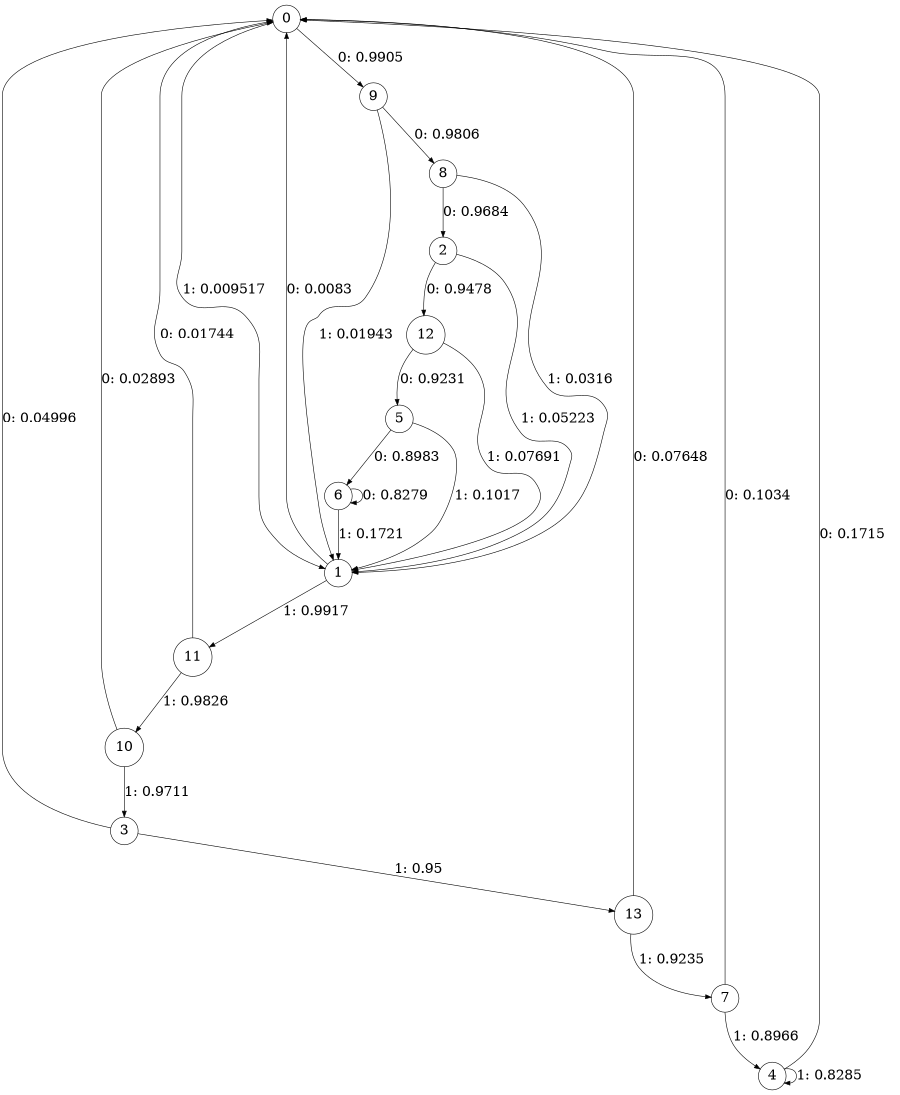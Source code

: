 digraph "ch4_random_source_L9" {
size = "6,8.5";
ratio = "fill";
node [shape = circle];
node [fontsize = 24];
edge [fontsize = 24];
0 -> 9 [label = "0: 0.9905   "];
0 -> 1 [label = "1: 0.009517  "];
1 -> 0 [label = "0: 0.0083   "];
1 -> 11 [label = "1: 0.9917   "];
2 -> 12 [label = "0: 0.9478   "];
2 -> 1 [label = "1: 0.05223  "];
3 -> 0 [label = "0: 0.04996  "];
3 -> 13 [label = "1: 0.95     "];
4 -> 0 [label = "0: 0.1715   "];
4 -> 4 [label = "1: 0.8285   "];
5 -> 6 [label = "0: 0.8983   "];
5 -> 1 [label = "1: 0.1017   "];
6 -> 6 [label = "0: 0.8279   "];
6 -> 1 [label = "1: 0.1721   "];
7 -> 0 [label = "0: 0.1034   "];
7 -> 4 [label = "1: 0.8966   "];
8 -> 2 [label = "0: 0.9684   "];
8 -> 1 [label = "1: 0.0316   "];
9 -> 8 [label = "0: 0.9806   "];
9 -> 1 [label = "1: 0.01943  "];
10 -> 0 [label = "0: 0.02893  "];
10 -> 3 [label = "1: 0.9711   "];
11 -> 0 [label = "0: 0.01744  "];
11 -> 10 [label = "1: 0.9826   "];
12 -> 5 [label = "0: 0.9231   "];
12 -> 1 [label = "1: 0.07691  "];
13 -> 0 [label = "0: 0.07648  "];
13 -> 7 [label = "1: 0.9235   "];
}
